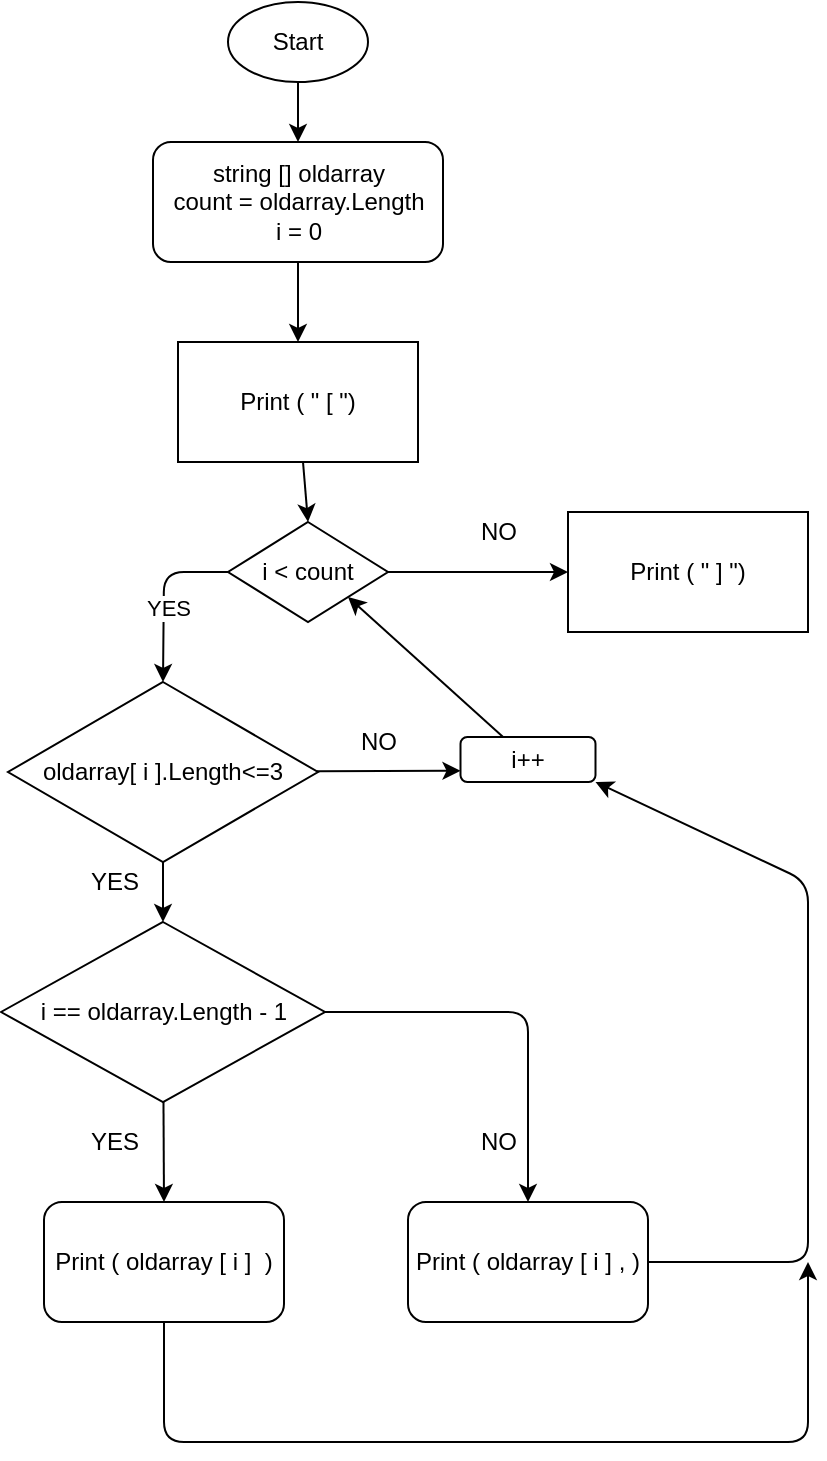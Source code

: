 <mxfile>
    <diagram id="oMkUi_rZEbi0okSKRXfa" name="Страница 1">
        <mxGraphModel dx="690" dy="299" grid="1" gridSize="10" guides="1" tooltips="1" connect="1" arrows="1" fold="1" page="1" pageScale="1" pageWidth="827" pageHeight="1169" math="0" shadow="0">
            <root>
                <mxCell id="0"/>
                <mxCell id="1" parent="0"/>
                <mxCell id="28" style="edgeStyle=none;html=1;entryX=0.5;entryY=0;entryDx=0;entryDy=0;" edge="1" parent="1" source="2" target="3">
                    <mxGeometry relative="1" as="geometry"/>
                </mxCell>
                <mxCell id="2" value="Start" style="ellipse;whiteSpace=wrap;html=1;" vertex="1" parent="1">
                    <mxGeometry x="190" y="80" width="70" height="40" as="geometry"/>
                </mxCell>
                <mxCell id="29" style="edgeStyle=none;html=1;entryX=0.5;entryY=0;entryDx=0;entryDy=0;" edge="1" parent="1" source="3" target="4">
                    <mxGeometry relative="1" as="geometry"/>
                </mxCell>
                <mxCell id="3" value="string [] oldarray&lt;br&gt;count = oldarray.Length&lt;br&gt;i = 0" style="rounded=1;whiteSpace=wrap;html=1;" vertex="1" parent="1">
                    <mxGeometry x="152.5" y="150" width="145" height="60" as="geometry"/>
                </mxCell>
                <mxCell id="30" style="edgeStyle=none;html=1;entryX=0.5;entryY=0;entryDx=0;entryDy=0;" edge="1" parent="1" source="4" target="5">
                    <mxGeometry relative="1" as="geometry"/>
                </mxCell>
                <mxCell id="4" value="Print ( &quot; [ &quot;)" style="rounded=0;whiteSpace=wrap;html=1;" vertex="1" parent="1">
                    <mxGeometry x="165" y="250" width="120" height="60" as="geometry"/>
                </mxCell>
                <mxCell id="7" style="edgeStyle=none;html=1;entryX=0;entryY=0.5;entryDx=0;entryDy=0;" edge="1" parent="1" source="5" target="6">
                    <mxGeometry relative="1" as="geometry"/>
                </mxCell>
                <mxCell id="10" style="edgeStyle=none;html=1;entryX=0.5;entryY=0;entryDx=0;entryDy=0;" edge="1" parent="1" source="5" target="9">
                    <mxGeometry relative="1" as="geometry">
                        <Array as="points">
                            <mxPoint x="158" y="365"/>
                        </Array>
                    </mxGeometry>
                </mxCell>
                <mxCell id="11" value="YES" style="edgeLabel;html=1;align=center;verticalAlign=middle;resizable=0;points=[];" vertex="1" connectable="0" parent="10">
                    <mxGeometry x="0.133" y="2" relative="1" as="geometry">
                        <mxPoint as="offset"/>
                    </mxGeometry>
                </mxCell>
                <mxCell id="5" value="i &amp;lt; count" style="rhombus;whiteSpace=wrap;html=1;" vertex="1" parent="1">
                    <mxGeometry x="190" y="340" width="80" height="50" as="geometry"/>
                </mxCell>
                <mxCell id="6" value="Print ( &quot; ] &quot;)" style="rounded=0;whiteSpace=wrap;html=1;" vertex="1" parent="1">
                    <mxGeometry x="360" y="335" width="120" height="60" as="geometry"/>
                </mxCell>
                <mxCell id="13" style="edgeStyle=none;html=1;entryX=0.5;entryY=0;entryDx=0;entryDy=0;" edge="1" parent="1" source="9" target="12">
                    <mxGeometry relative="1" as="geometry"/>
                </mxCell>
                <mxCell id="24" style="edgeStyle=none;html=1;entryX=0;entryY=0.75;entryDx=0;entryDy=0;" edge="1" parent="1" source="9" target="22">
                    <mxGeometry relative="1" as="geometry"/>
                </mxCell>
                <mxCell id="9" value="oldarray[ i ].Length&amp;lt;=3" style="rhombus;whiteSpace=wrap;html=1;" vertex="1" parent="1">
                    <mxGeometry x="80" y="420" width="155" height="90" as="geometry"/>
                </mxCell>
                <mxCell id="16" style="edgeStyle=none;html=1;entryX=0.5;entryY=0;entryDx=0;entryDy=0;" edge="1" parent="1" source="12" target="15">
                    <mxGeometry relative="1" as="geometry"/>
                </mxCell>
                <mxCell id="19" style="edgeStyle=none;html=1;entryX=0.5;entryY=0;entryDx=0;entryDy=0;" edge="1" parent="1" source="12" target="18">
                    <mxGeometry relative="1" as="geometry">
                        <Array as="points">
                            <mxPoint x="340" y="585"/>
                        </Array>
                    </mxGeometry>
                </mxCell>
                <mxCell id="12" value="i == oldarray.Length - 1" style="rhombus;whiteSpace=wrap;html=1;" vertex="1" parent="1">
                    <mxGeometry x="76.5" y="540" width="162" height="90" as="geometry"/>
                </mxCell>
                <mxCell id="14" value="YES" style="text;html=1;align=center;verticalAlign=middle;resizable=0;points=[];autosize=1;strokeColor=none;fillColor=none;" vertex="1" parent="1">
                    <mxGeometry x="112.5" y="510" width="40" height="20" as="geometry"/>
                </mxCell>
                <mxCell id="23" style="edgeStyle=none;html=1;" edge="1" parent="1" source="15">
                    <mxGeometry relative="1" as="geometry">
                        <mxPoint x="480" y="710" as="targetPoint"/>
                        <Array as="points">
                            <mxPoint x="158" y="800"/>
                            <mxPoint x="480" y="800"/>
                        </Array>
                    </mxGeometry>
                </mxCell>
                <mxCell id="15" value="Print ( oldarray [ i ]&amp;nbsp; )" style="rounded=1;whiteSpace=wrap;html=1;" vertex="1" parent="1">
                    <mxGeometry x="98" y="680" width="120" height="60" as="geometry"/>
                </mxCell>
                <mxCell id="17" value="YES" style="text;html=1;align=center;verticalAlign=middle;resizable=0;points=[];autosize=1;strokeColor=none;fillColor=none;" vertex="1" parent="1">
                    <mxGeometry x="112.5" y="640" width="40" height="20" as="geometry"/>
                </mxCell>
                <mxCell id="21" style="edgeStyle=none;html=1;exitX=1;exitY=0.5;exitDx=0;exitDy=0;entryX=1;entryY=1;entryDx=0;entryDy=0;" edge="1" parent="1" source="18" target="22">
                    <mxGeometry relative="1" as="geometry">
                        <mxPoint x="390" y="460" as="targetPoint"/>
                        <Array as="points">
                            <mxPoint x="480" y="710"/>
                            <mxPoint x="480" y="520"/>
                        </Array>
                    </mxGeometry>
                </mxCell>
                <mxCell id="18" value="Print ( oldarray [ i ] , )" style="rounded=1;whiteSpace=wrap;html=1;" vertex="1" parent="1">
                    <mxGeometry x="280" y="680" width="120" height="60" as="geometry"/>
                </mxCell>
                <mxCell id="20" value="NO" style="text;html=1;align=center;verticalAlign=middle;resizable=0;points=[];autosize=1;strokeColor=none;fillColor=none;" vertex="1" parent="1">
                    <mxGeometry x="310" y="640" width="30" height="20" as="geometry"/>
                </mxCell>
                <mxCell id="27" style="edgeStyle=none;html=1;entryX=1;entryY=1;entryDx=0;entryDy=0;" edge="1" parent="1" source="22" target="5">
                    <mxGeometry relative="1" as="geometry"/>
                </mxCell>
                <mxCell id="22" value="i++" style="rounded=1;whiteSpace=wrap;html=1;" vertex="1" parent="1">
                    <mxGeometry x="306.25" y="447.5" width="67.5" height="22.5" as="geometry"/>
                </mxCell>
                <mxCell id="25" value="NO" style="text;html=1;align=center;verticalAlign=middle;resizable=0;points=[];autosize=1;strokeColor=none;fillColor=none;" vertex="1" parent="1">
                    <mxGeometry x="250" y="440" width="30" height="20" as="geometry"/>
                </mxCell>
                <mxCell id="26" value="NO" style="text;html=1;align=center;verticalAlign=middle;resizable=0;points=[];autosize=1;strokeColor=none;fillColor=none;" vertex="1" parent="1">
                    <mxGeometry x="310" y="335" width="30" height="20" as="geometry"/>
                </mxCell>
            </root>
        </mxGraphModel>
    </diagram>
</mxfile>